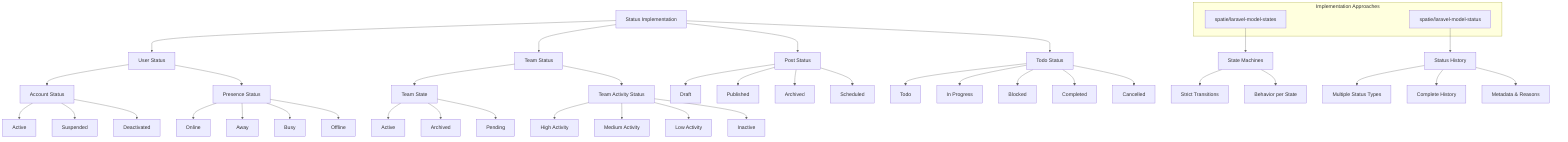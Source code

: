 %%{init: {'theme': 'default', 'themeVariables': { 'primaryColor': '#f5f5f5', 'primaryTextColor': '#333333', 'primaryBorderColor': '#cccccc', 'lineColor': '#666666', 'secondaryColor': '#f0f0f0', 'tertiaryColor': '#ffffff' }}}%%
graph TD
    A[Status Implementation] --> B[User Status]
    A --> C[Team Status]
    A --> D[Post Status]
    A --> E[Todo Status]
    
    B --> B1[Account Status]
    B --> B2[Presence Status]
    
    B1 --> B1A[Active]
    B1 --> B1B[Suspended]
    B1 --> B1C[Deactivated]
    
    B2 --> B2A[Online]
    B2 --> B2B[Away]
    B2 --> B2C[Busy]
    B2 --> B2D[Offline]
    
    C --> C1[Team State]
    C --> C2[Team Activity Status]
    
    C1 --> C1A[Active]
    C1 --> C1B[Archived]
    C1 --> C1C[Pending]
    
    C2 --> C2A[High Activity]
    C2 --> C2B[Medium Activity]
    C2 --> C2C[Low Activity]
    C2 --> C2D[Inactive]
    
    D --> D1[Draft]
    D --> D2[Published]
    D --> D3[Archived]
    D --> D4[Scheduled]
    
    E --> E1[Todo]
    E --> E2[In Progress]
    E --> E3[Blocked]
    E --> E4[Completed]
    E --> E5[Cancelled]
    
    subgraph "Implementation Approaches"
    F[spatie/laravel-model-states]
    G[spatie/laravel-model-status]
    end
    
    F --> H[State Machines]
    G --> I[Status History]
    
    H --> J[Strict Transitions]
    H --> K[Behavior per State]
    
    I --> L[Multiple Status Types]
    I --> M[Complete History]
    I --> N[Metadata & Reasons]